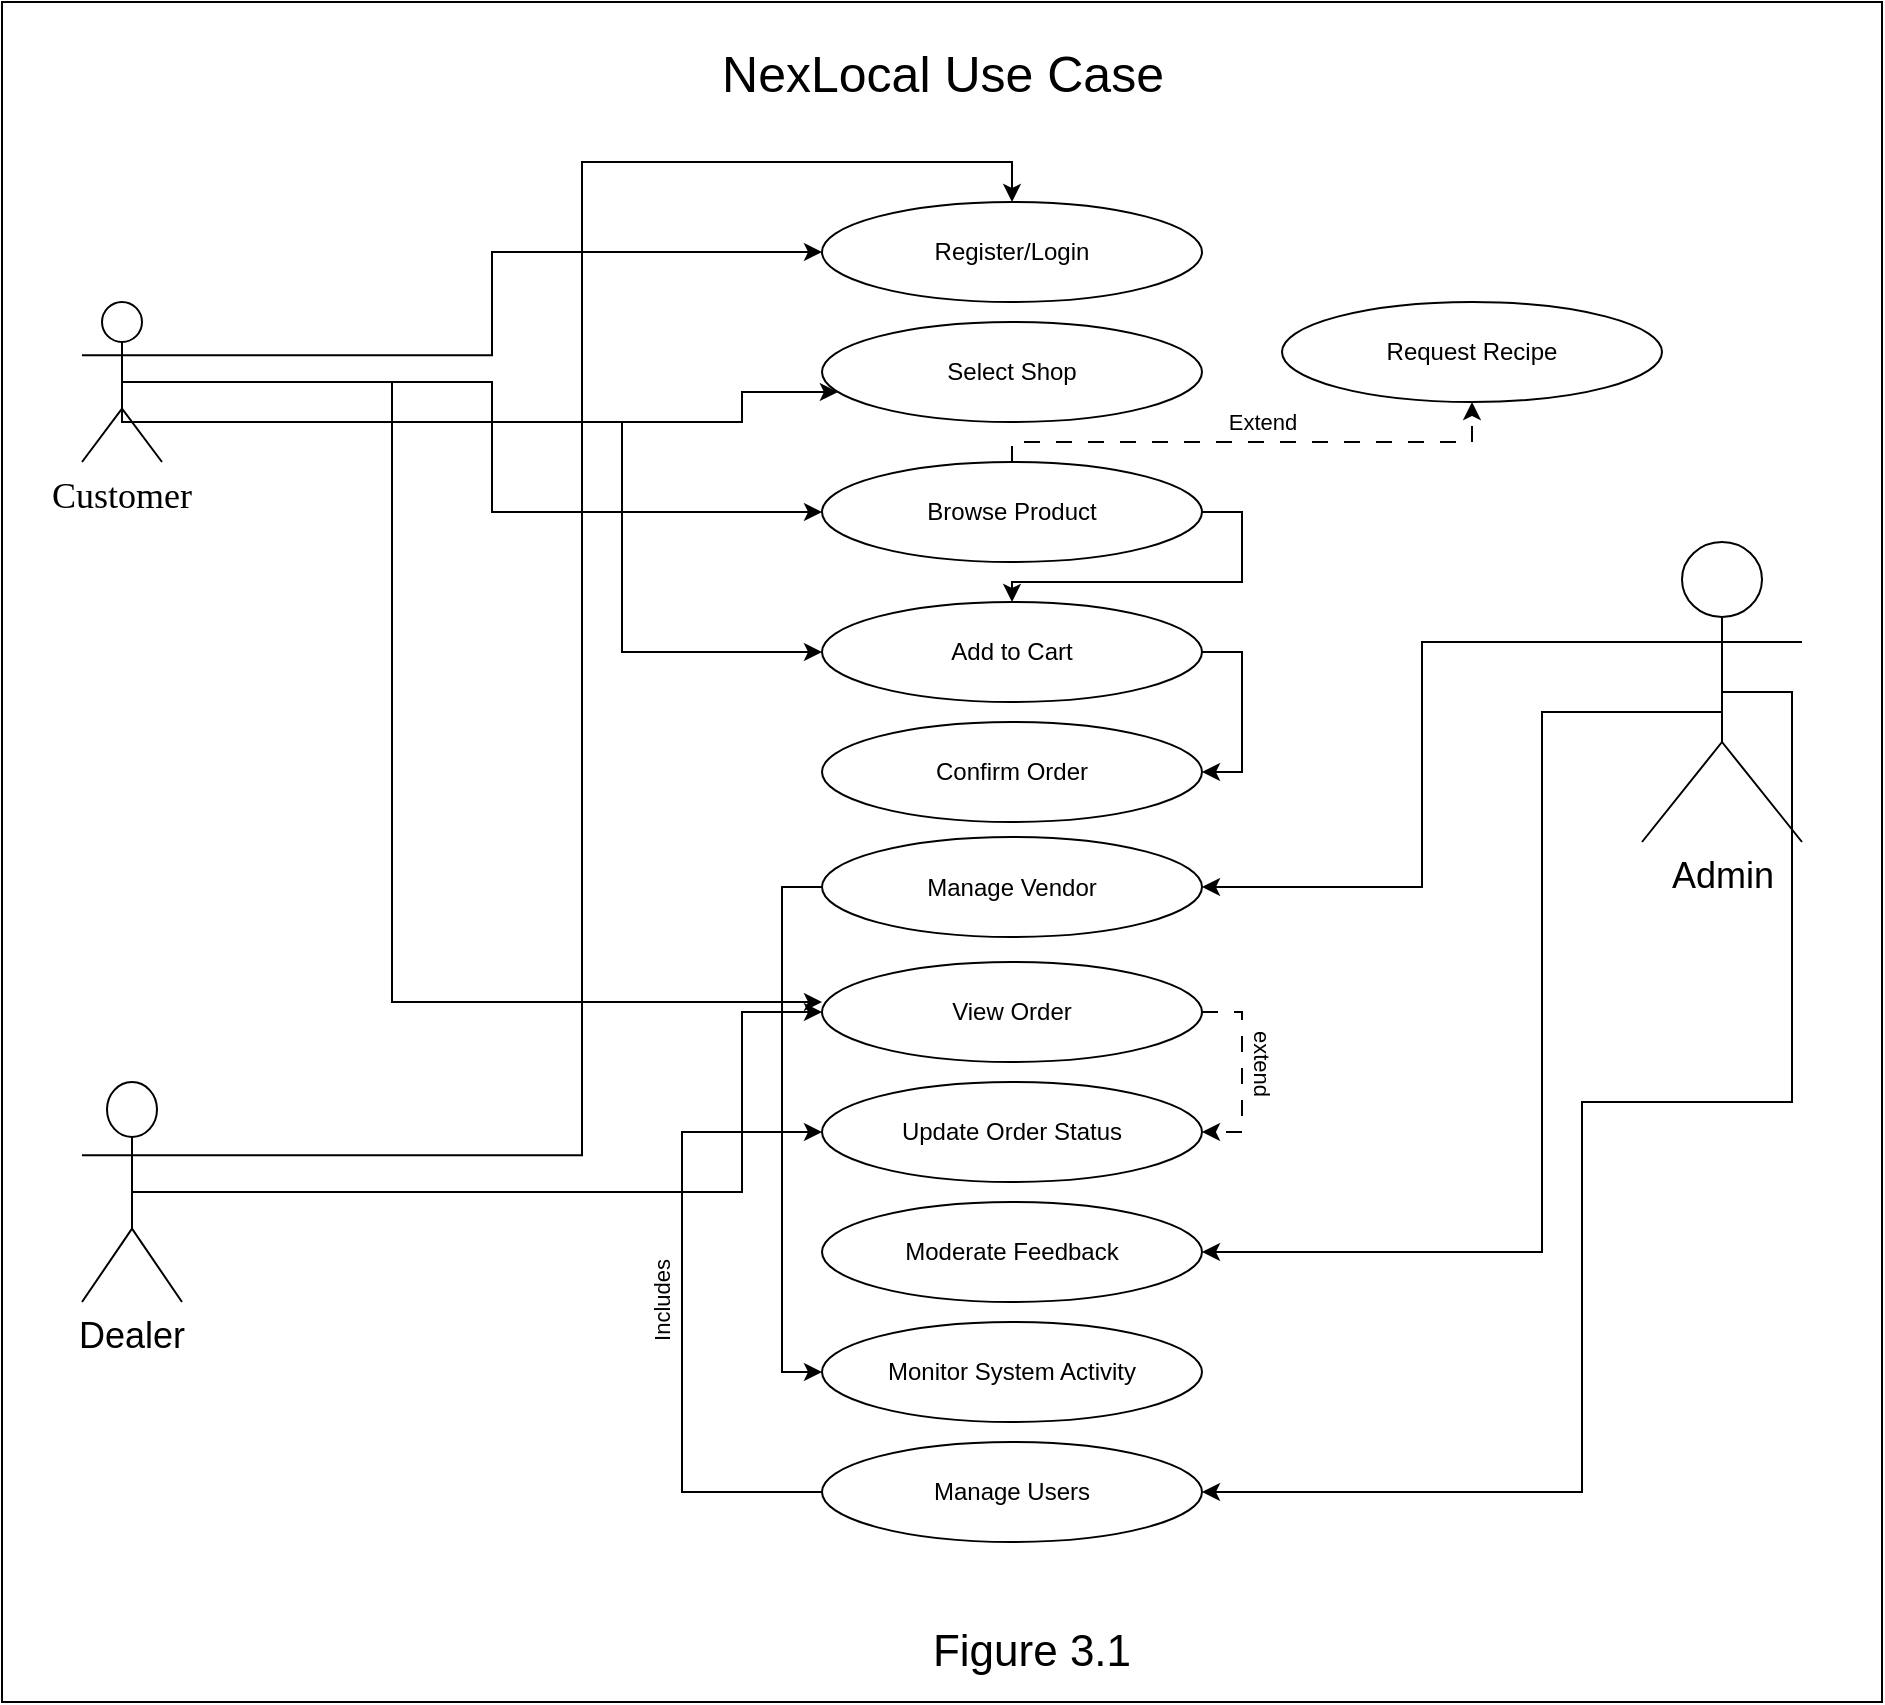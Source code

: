 <mxfile version="26.2.14">
  <diagram name="Page-1" id="Ml7ee7WSmMjvFiJqc-XL">
    <mxGraphModel dx="2291" dy="2457" grid="1" gridSize="10" guides="1" tooltips="1" connect="1" arrows="1" fold="1" page="1" pageScale="1" pageWidth="827" pageHeight="1169" background="#FFFFFF" math="0" shadow="0">
      <root>
        <mxCell id="0" />
        <mxCell id="1" parent="0" />
        <mxCell id="u2GpQ1QXN_rMa1UM0fiw-30" value="" style="rounded=0;whiteSpace=wrap;html=1;verticalAlign=top;" vertex="1" parent="1">
          <mxGeometry x="-20" y="-360" width="940" height="850" as="geometry" />
        </mxCell>
        <mxCell id="u2GpQ1QXN_rMa1UM0fiw-62" style="edgeStyle=orthogonalEdgeStyle;rounded=0;orthogonalLoop=1;jettySize=auto;html=1;exitX=0;exitY=0.333;exitDx=0;exitDy=0;exitPerimeter=0;entryX=1;entryY=0.5;entryDx=0;entryDy=0;" edge="1" parent="1" source="u2GpQ1QXN_rMa1UM0fiw-9" target="u2GpQ1QXN_rMa1UM0fiw-43">
          <mxGeometry relative="1" as="geometry" />
        </mxCell>
        <mxCell id="u2GpQ1QXN_rMa1UM0fiw-63" style="edgeStyle=orthogonalEdgeStyle;rounded=0;orthogonalLoop=1;jettySize=auto;html=1;exitX=0.5;exitY=0.5;exitDx=0;exitDy=0;exitPerimeter=0;entryX=1;entryY=0.5;entryDx=0;entryDy=0;" edge="1" parent="1" source="u2GpQ1QXN_rMa1UM0fiw-9" target="u2GpQ1QXN_rMa1UM0fiw-47">
          <mxGeometry relative="1" as="geometry">
            <Array as="points">
              <mxPoint x="875" y="190" />
              <mxPoint x="770" y="190" />
              <mxPoint x="770" y="385" />
            </Array>
          </mxGeometry>
        </mxCell>
        <mxCell id="u2GpQ1QXN_rMa1UM0fiw-64" style="edgeStyle=orthogonalEdgeStyle;rounded=0;orthogonalLoop=1;jettySize=auto;html=1;exitX=0.5;exitY=0.5;exitDx=0;exitDy=0;exitPerimeter=0;entryX=1;entryY=0.5;entryDx=0;entryDy=0;" edge="1" parent="1" source="u2GpQ1QXN_rMa1UM0fiw-9" target="u2GpQ1QXN_rMa1UM0fiw-41">
          <mxGeometry relative="1" as="geometry">
            <Array as="points">
              <mxPoint x="750" y="-5" />
              <mxPoint x="750" y="265" />
            </Array>
          </mxGeometry>
        </mxCell>
        <mxCell id="u2GpQ1QXN_rMa1UM0fiw-9" value="&lt;font style=&quot;font-size: 18px;&quot;&gt;Admin&lt;/font&gt;" style="shape=umlActor;verticalLabelPosition=bottom;verticalAlign=top;html=1;outlineConnect=0;labelBackgroundColor=none;labelBorderColor=none;textShadow=0;" vertex="1" parent="1">
          <mxGeometry x="800" y="-90" width="80" height="150" as="geometry" />
        </mxCell>
        <mxCell id="u2GpQ1QXN_rMa1UM0fiw-53" style="edgeStyle=orthogonalEdgeStyle;rounded=0;orthogonalLoop=1;jettySize=auto;html=1;exitX=1;exitY=0.333;exitDx=0;exitDy=0;exitPerimeter=0;entryX=0.5;entryY=0;entryDx=0;entryDy=0;" edge="1" parent="1" source="u2GpQ1QXN_rMa1UM0fiw-10" target="u2GpQ1QXN_rMa1UM0fiw-45">
          <mxGeometry relative="1" as="geometry">
            <Array as="points">
              <mxPoint x="270" y="217" />
              <mxPoint x="270" y="-280" />
              <mxPoint x="485" y="-280" />
            </Array>
          </mxGeometry>
        </mxCell>
        <mxCell id="u2GpQ1QXN_rMa1UM0fiw-72" style="edgeStyle=orthogonalEdgeStyle;rounded=0;orthogonalLoop=1;jettySize=auto;html=1;exitX=0.5;exitY=0.5;exitDx=0;exitDy=0;exitPerimeter=0;" edge="1" parent="1" source="u2GpQ1QXN_rMa1UM0fiw-10" target="u2GpQ1QXN_rMa1UM0fiw-38">
          <mxGeometry relative="1" as="geometry">
            <Array as="points">
              <mxPoint x="350" y="235" />
              <mxPoint x="350" y="145" />
            </Array>
          </mxGeometry>
        </mxCell>
        <mxCell id="u2GpQ1QXN_rMa1UM0fiw-10" value="&lt;font style=&quot;font-size: 18px;&quot;&gt;Dealer&lt;/font&gt;" style="shape=umlActor;verticalLabelPosition=bottom;verticalAlign=top;html=1;outlineConnect=0;labelBackgroundColor=none;whiteSpace=wrap;textShadow=0;" vertex="1" parent="1">
          <mxGeometry x="20" y="180" width="50" height="110" as="geometry" />
        </mxCell>
        <mxCell id="u2GpQ1QXN_rMa1UM0fiw-52" style="edgeStyle=orthogonalEdgeStyle;rounded=0;orthogonalLoop=1;jettySize=auto;html=1;exitX=1;exitY=0.333;exitDx=0;exitDy=0;exitPerimeter=0;entryX=0;entryY=0.5;entryDx=0;entryDy=0;" edge="1" parent="1" source="u2GpQ1QXN_rMa1UM0fiw-11" target="u2GpQ1QXN_rMa1UM0fiw-45">
          <mxGeometry relative="1" as="geometry" />
        </mxCell>
        <mxCell id="u2GpQ1QXN_rMa1UM0fiw-54" style="edgeStyle=orthogonalEdgeStyle;rounded=0;orthogonalLoop=1;jettySize=auto;html=1;exitX=0.5;exitY=0.5;exitDx=0;exitDy=0;exitPerimeter=0;" edge="1" parent="1" source="u2GpQ1QXN_rMa1UM0fiw-11" target="u2GpQ1QXN_rMa1UM0fiw-44">
          <mxGeometry relative="1" as="geometry">
            <Array as="points">
              <mxPoint x="350" y="-150" />
              <mxPoint x="350" y="-165" />
            </Array>
          </mxGeometry>
        </mxCell>
        <mxCell id="u2GpQ1QXN_rMa1UM0fiw-56" style="edgeStyle=orthogonalEdgeStyle;rounded=0;orthogonalLoop=1;jettySize=auto;html=1;exitX=0.5;exitY=0.5;exitDx=0;exitDy=0;exitPerimeter=0;entryX=0;entryY=0.5;entryDx=0;entryDy=0;" edge="1" parent="1" source="u2GpQ1QXN_rMa1UM0fiw-11" target="u2GpQ1QXN_rMa1UM0fiw-37">
          <mxGeometry relative="1" as="geometry" />
        </mxCell>
        <mxCell id="u2GpQ1QXN_rMa1UM0fiw-57" style="edgeStyle=orthogonalEdgeStyle;rounded=0;orthogonalLoop=1;jettySize=auto;html=1;exitX=0.5;exitY=0.5;exitDx=0;exitDy=0;exitPerimeter=0;entryX=0;entryY=0.5;entryDx=0;entryDy=0;" edge="1" parent="1" source="u2GpQ1QXN_rMa1UM0fiw-11" target="u2GpQ1QXN_rMa1UM0fiw-46">
          <mxGeometry relative="1" as="geometry">
            <Array as="points">
              <mxPoint x="290" y="-150" />
              <mxPoint x="290" y="-35" />
            </Array>
          </mxGeometry>
        </mxCell>
        <mxCell id="u2GpQ1QXN_rMa1UM0fiw-73" style="edgeStyle=orthogonalEdgeStyle;rounded=0;orthogonalLoop=1;jettySize=auto;html=1;exitX=0.5;exitY=0.5;exitDx=0;exitDy=0;exitPerimeter=0;" edge="1" parent="1" source="u2GpQ1QXN_rMa1UM0fiw-11">
          <mxGeometry relative="1" as="geometry">
            <mxPoint x="390" y="140" as="targetPoint" />
            <Array as="points">
              <mxPoint x="175" y="140" />
            </Array>
          </mxGeometry>
        </mxCell>
        <mxCell id="u2GpQ1QXN_rMa1UM0fiw-11" value="&lt;font style=&quot;font-size: 18px;&quot;&gt;Customer&lt;/font&gt;" style="shape=umlActor;verticalLabelPosition=bottom;verticalAlign=top;outlineConnect=0;fontFamily=Times New Roman;html=1;whiteSpace=wrap;textShadow=0;labelBorderColor=none;labelBackgroundColor=none;horizontal=1;" vertex="1" parent="1">
          <mxGeometry x="20" y="-210" width="40" height="80" as="geometry" />
        </mxCell>
        <mxCell id="u2GpQ1QXN_rMa1UM0fiw-16" value="NexLocal Use Case" style="text;html=1;align=center;verticalAlign=middle;rounded=0;textShadow=0;labelBackgroundColor=none;fontSize=25;" vertex="1" parent="1">
          <mxGeometry x="355" y="-340" width="190" height="30" as="geometry" />
        </mxCell>
        <mxCell id="u2GpQ1QXN_rMa1UM0fiw-61" style="edgeStyle=orthogonalEdgeStyle;rounded=0;orthogonalLoop=1;jettySize=auto;html=1;exitX=1;exitY=0.5;exitDx=0;exitDy=0;" edge="1" parent="1" source="u2GpQ1QXN_rMa1UM0fiw-37" target="u2GpQ1QXN_rMa1UM0fiw-46">
          <mxGeometry relative="1" as="geometry">
            <Array as="points">
              <mxPoint x="600" y="-105" />
              <mxPoint x="600" y="-70" />
              <mxPoint x="485" y="-70" />
            </Array>
          </mxGeometry>
        </mxCell>
        <mxCell id="u2GpQ1QXN_rMa1UM0fiw-71" style="edgeStyle=orthogonalEdgeStyle;rounded=0;orthogonalLoop=1;jettySize=auto;html=1;exitX=0.5;exitY=0;exitDx=0;exitDy=0;entryX=0.5;entryY=1;entryDx=0;entryDy=0;dashed=1;dashPattern=8 8;" edge="1" parent="1" source="u2GpQ1QXN_rMa1UM0fiw-37" target="u2GpQ1QXN_rMa1UM0fiw-42">
          <mxGeometry relative="1" as="geometry">
            <Array as="points">
              <mxPoint x="485" y="-140" />
              <mxPoint x="715" y="-140" />
            </Array>
          </mxGeometry>
        </mxCell>
        <mxCell id="u2GpQ1QXN_rMa1UM0fiw-74" value="Extend" style="edgeLabel;html=1;align=center;verticalAlign=middle;resizable=0;points=[];" vertex="1" connectable="0" parent="u2GpQ1QXN_rMa1UM0fiw-71">
          <mxGeometry x="0.154" y="-4" relative="1" as="geometry">
            <mxPoint x="-15" y="-14" as="offset" />
          </mxGeometry>
        </mxCell>
        <mxCell id="u2GpQ1QXN_rMa1UM0fiw-37" value="Browse Product" style="ellipse;whiteSpace=wrap;html=1;" vertex="1" parent="1">
          <mxGeometry x="390" y="-130" width="190" height="50" as="geometry" />
        </mxCell>
        <mxCell id="u2GpQ1QXN_rMa1UM0fiw-78" style="edgeStyle=orthogonalEdgeStyle;rounded=0;orthogonalLoop=1;jettySize=auto;html=1;exitX=1;exitY=0.5;exitDx=0;exitDy=0;entryX=1;entryY=0.5;entryDx=0;entryDy=0;dashed=1;dashPattern=8 8;" edge="1" parent="1" source="u2GpQ1QXN_rMa1UM0fiw-38" target="u2GpQ1QXN_rMa1UM0fiw-40">
          <mxGeometry relative="1" as="geometry" />
        </mxCell>
        <mxCell id="u2GpQ1QXN_rMa1UM0fiw-79" value="extend" style="edgeLabel;html=1;align=center;verticalAlign=middle;resizable=0;points=[];horizontal=0;rotation=180;" vertex="1" connectable="0" parent="u2GpQ1QXN_rMa1UM0fiw-78">
          <mxGeometry x="-0.378" y="3" relative="1" as="geometry">
            <mxPoint x="7" y="14" as="offset" />
          </mxGeometry>
        </mxCell>
        <mxCell id="u2GpQ1QXN_rMa1UM0fiw-38" value="View Order" style="ellipse;whiteSpace=wrap;html=1;" vertex="1" parent="1">
          <mxGeometry x="390" y="120" width="190" height="50" as="geometry" />
        </mxCell>
        <mxCell id="u2GpQ1QXN_rMa1UM0fiw-39" value="Confirm Order" style="ellipse;whiteSpace=wrap;html=1;" vertex="1" parent="1">
          <mxGeometry x="390" width="190" height="50" as="geometry" />
        </mxCell>
        <mxCell id="u2GpQ1QXN_rMa1UM0fiw-40" value="Update Order Status" style="ellipse;whiteSpace=wrap;html=1;" vertex="1" parent="1">
          <mxGeometry x="390" y="180" width="190" height="50" as="geometry" />
        </mxCell>
        <mxCell id="u2GpQ1QXN_rMa1UM0fiw-41" value="Moderate Feedback" style="ellipse;whiteSpace=wrap;html=1;" vertex="1" parent="1">
          <mxGeometry x="390" y="240" width="190" height="50" as="geometry" />
        </mxCell>
        <mxCell id="u2GpQ1QXN_rMa1UM0fiw-42" value="Request Recipe" style="ellipse;whiteSpace=wrap;html=1;" vertex="1" parent="1">
          <mxGeometry x="620" y="-210" width="190" height="50" as="geometry" />
        </mxCell>
        <mxCell id="u2GpQ1QXN_rMa1UM0fiw-65" style="edgeStyle=orthogonalEdgeStyle;rounded=0;orthogonalLoop=1;jettySize=auto;html=1;exitX=0;exitY=0.5;exitDx=0;exitDy=0;entryX=0;entryY=0.5;entryDx=0;entryDy=0;" edge="1" parent="1" source="u2GpQ1QXN_rMa1UM0fiw-43" target="u2GpQ1QXN_rMa1UM0fiw-48">
          <mxGeometry relative="1" as="geometry" />
        </mxCell>
        <mxCell id="u2GpQ1QXN_rMa1UM0fiw-43" value="Manage Vendor" style="ellipse;whiteSpace=wrap;html=1;" vertex="1" parent="1">
          <mxGeometry x="390" y="57.5" width="190" height="50" as="geometry" />
        </mxCell>
        <mxCell id="u2GpQ1QXN_rMa1UM0fiw-44" value="Select Shop" style="ellipse;whiteSpace=wrap;html=1;" vertex="1" parent="1">
          <mxGeometry x="390" y="-200" width="190" height="50" as="geometry" />
        </mxCell>
        <mxCell id="u2GpQ1QXN_rMa1UM0fiw-45" value="Register/Login" style="ellipse;whiteSpace=wrap;html=1;" vertex="1" parent="1">
          <mxGeometry x="390" y="-260" width="190" height="50" as="geometry" />
        </mxCell>
        <mxCell id="u2GpQ1QXN_rMa1UM0fiw-59" style="edgeStyle=orthogonalEdgeStyle;rounded=0;orthogonalLoop=1;jettySize=auto;html=1;exitX=1;exitY=0.5;exitDx=0;exitDy=0;entryX=1;entryY=0.5;entryDx=0;entryDy=0;" edge="1" parent="1" source="u2GpQ1QXN_rMa1UM0fiw-46" target="u2GpQ1QXN_rMa1UM0fiw-39">
          <mxGeometry relative="1" as="geometry" />
        </mxCell>
        <mxCell id="u2GpQ1QXN_rMa1UM0fiw-46" value="Add to Cart" style="ellipse;whiteSpace=wrap;html=1;" vertex="1" parent="1">
          <mxGeometry x="390" y="-60" width="190" height="50" as="geometry" />
        </mxCell>
        <mxCell id="u2GpQ1QXN_rMa1UM0fiw-66" style="edgeStyle=orthogonalEdgeStyle;rounded=0;orthogonalLoop=1;jettySize=auto;html=1;exitX=0;exitY=0.5;exitDx=0;exitDy=0;entryX=0;entryY=0.5;entryDx=0;entryDy=0;" edge="1" parent="1" source="u2GpQ1QXN_rMa1UM0fiw-47" target="u2GpQ1QXN_rMa1UM0fiw-40">
          <mxGeometry relative="1" as="geometry">
            <Array as="points">
              <mxPoint x="320" y="385" />
              <mxPoint x="320" y="205" />
            </Array>
          </mxGeometry>
        </mxCell>
        <mxCell id="u2GpQ1QXN_rMa1UM0fiw-67" value="Includes" style="edgeLabel;html=1;align=center;verticalAlign=middle;resizable=0;points=[];horizontal=0;" vertex="1" connectable="0" parent="u2GpQ1QXN_rMa1UM0fiw-66">
          <mxGeometry x="0.142" y="2" relative="1" as="geometry">
            <mxPoint x="-8" y="17" as="offset" />
          </mxGeometry>
        </mxCell>
        <mxCell id="u2GpQ1QXN_rMa1UM0fiw-47" value="Manage Users" style="ellipse;whiteSpace=wrap;html=1;" vertex="1" parent="1">
          <mxGeometry x="390" y="360" width="190" height="50" as="geometry" />
        </mxCell>
        <mxCell id="u2GpQ1QXN_rMa1UM0fiw-48" value="Monitor System Activity" style="ellipse;whiteSpace=wrap;html=1;" vertex="1" parent="1">
          <mxGeometry x="390" y="300" width="190" height="50" as="geometry" />
        </mxCell>
        <mxCell id="u2GpQ1QXN_rMa1UM0fiw-49" style="edgeStyle=orthogonalEdgeStyle;rounded=0;orthogonalLoop=1;jettySize=auto;html=1;exitX=0.5;exitY=1;exitDx=0;exitDy=0;" edge="1" parent="1" source="u2GpQ1QXN_rMa1UM0fiw-37" target="u2GpQ1QXN_rMa1UM0fiw-37">
          <mxGeometry relative="1" as="geometry" />
        </mxCell>
        <mxCell id="u2GpQ1QXN_rMa1UM0fiw-50" style="edgeStyle=orthogonalEdgeStyle;rounded=0;orthogonalLoop=1;jettySize=auto;html=1;exitX=0.5;exitY=1;exitDx=0;exitDy=0;" edge="1" parent="1" source="u2GpQ1QXN_rMa1UM0fiw-48" target="u2GpQ1QXN_rMa1UM0fiw-48">
          <mxGeometry relative="1" as="geometry" />
        </mxCell>
        <mxCell id="u2GpQ1QXN_rMa1UM0fiw-51" style="edgeStyle=orthogonalEdgeStyle;rounded=0;orthogonalLoop=1;jettySize=auto;html=1;exitX=0.5;exitY=1;exitDx=0;exitDy=0;" edge="1" parent="1" source="u2GpQ1QXN_rMa1UM0fiw-46" target="u2GpQ1QXN_rMa1UM0fiw-46">
          <mxGeometry relative="1" as="geometry" />
        </mxCell>
        <mxCell id="u2GpQ1QXN_rMa1UM0fiw-70" style="edgeStyle=orthogonalEdgeStyle;rounded=0;orthogonalLoop=1;jettySize=auto;html=1;exitX=0.5;exitY=1;exitDx=0;exitDy=0;" edge="1" parent="1" source="u2GpQ1QXN_rMa1UM0fiw-42" target="u2GpQ1QXN_rMa1UM0fiw-42">
          <mxGeometry relative="1" as="geometry" />
        </mxCell>
        <mxCell id="u2GpQ1QXN_rMa1UM0fiw-75" style="edgeStyle=orthogonalEdgeStyle;rounded=0;orthogonalLoop=1;jettySize=auto;html=1;exitX=0.5;exitY=1;exitDx=0;exitDy=0;" edge="1" parent="1" source="u2GpQ1QXN_rMa1UM0fiw-16" target="u2GpQ1QXN_rMa1UM0fiw-16">
          <mxGeometry relative="1" as="geometry" />
        </mxCell>
        <mxCell id="u2GpQ1QXN_rMa1UM0fiw-81" value="&lt;font style=&quot;font-size: 22px;&quot;&gt;&lt;font style=&quot;&quot;&gt;Figure&lt;/font&gt; 3.1&lt;/font&gt;" style="text;html=1;align=center;verticalAlign=middle;whiteSpace=wrap;rounded=0;" vertex="1" parent="1">
          <mxGeometry x="430" y="450" width="130" height="30" as="geometry" />
        </mxCell>
      </root>
    </mxGraphModel>
  </diagram>
</mxfile>
